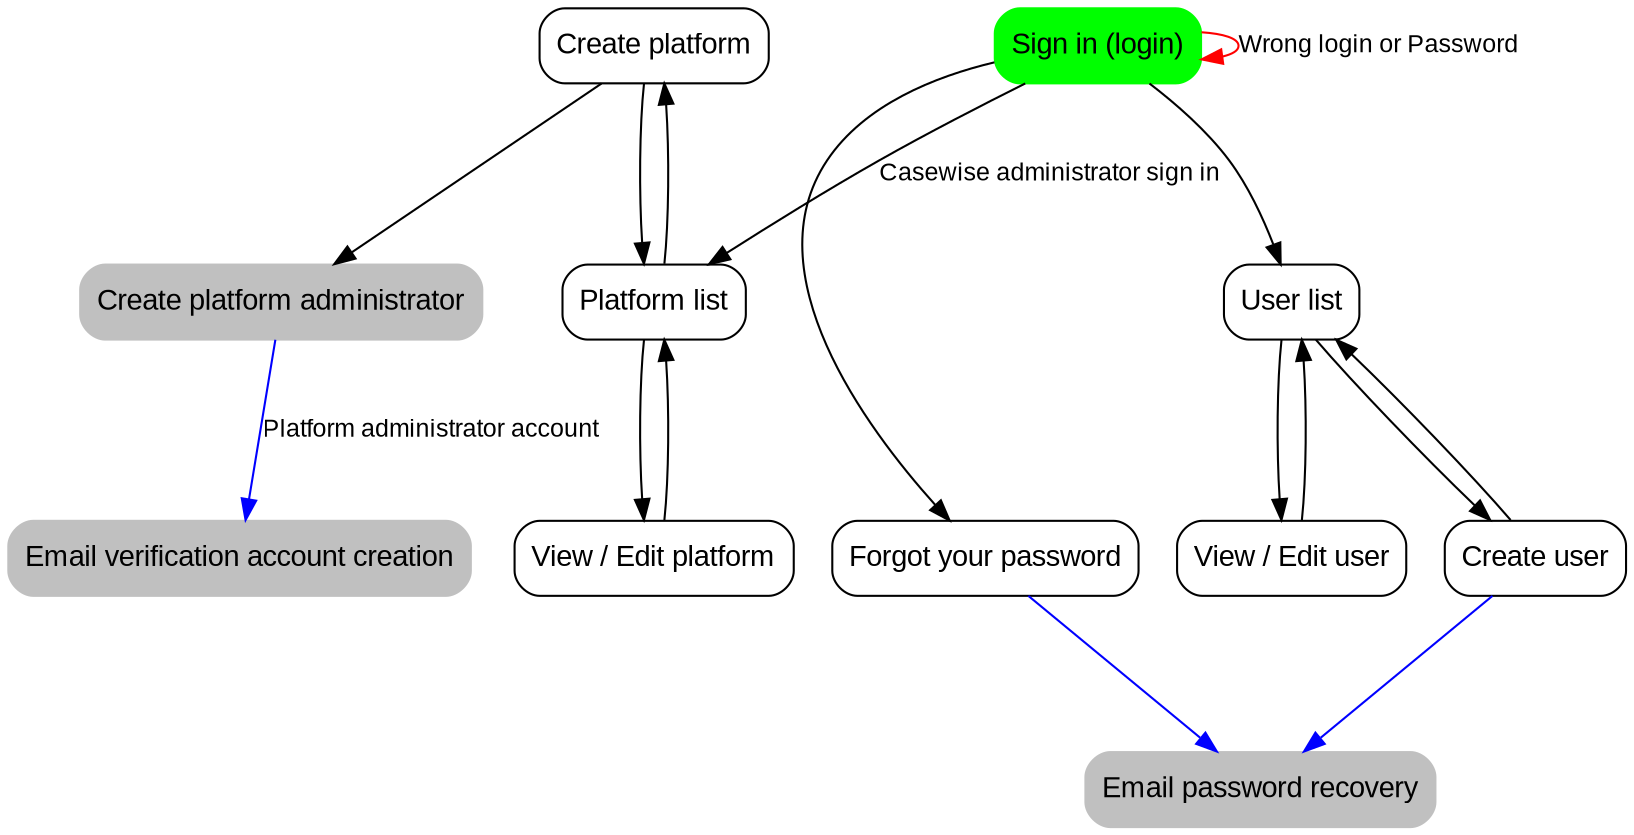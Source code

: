 digraph tactac_web_app_map {

 /*
 dot input.dot | gvpr -c -fswimy.g | neato -n2 -Tpng > output.png
 dot input.dot | gvpr -c -fswimy.g | neato -n2 > output.dot
 */

/*rankdir=LR; overlap=scalexy; splines=ortho; sep=1; nodesep=0.5;*/
/*rankdir=TB;overlap=scalexy;splines=ortho;sep=1;nodesep=1;*/

node[fontsize=14.0, fontname="arial", shape=box, style="rounded"]
edge[fontsize=12.0, fontname="arial", minlen=2.0]

/*"1" [label="Splash screen"];*/
/*"1" -> "2";*/
/*"2" [label="Sign up (create account)"];*/
"9" [label="Email verification account creation", style="rounded,filled", color=grey];
"3" [label="Sign in (login)" ,style="rounded,filled" ,color=green];
"4" [label="Forgot your password"];
"10" [label="Email password recovery" ,style="rounded,filled" ,color=grey];

/*"2" -> "9" [color=blue]; /* ,constraint=false */
/*"3" -> "2";*/
"3" -> "4" [constraint=false];
"3" -> "3" [label="Wrong login or Password" ,color=red];
"3" -> "5" [label="Casewise administrator sign in"];
"4" -> "10" [color=blue];

"5" [label="Platform list"];
"6" [label="Create platform"];
"7" [label="View / Edit platform"];
"8" [label="Create platform administrator" ,style="rounded,filled" ,color=grey];
"5" -> "6";
"6" -> "5";
"5" -> "7";
"7" -> "5";
"6" -> "8";
"8" -> "9" [label="Platform administrator account" ,color=blue ];

"11" [label="User list"];
"12" [label="Create user"];
"14" [label="View / Edit user"];
"3" -> "11";
"11" -> "12";
"12" -> "11";
"14" -> "11";
"11" -> "14";
"12" -> "10" [color=blue];

}
